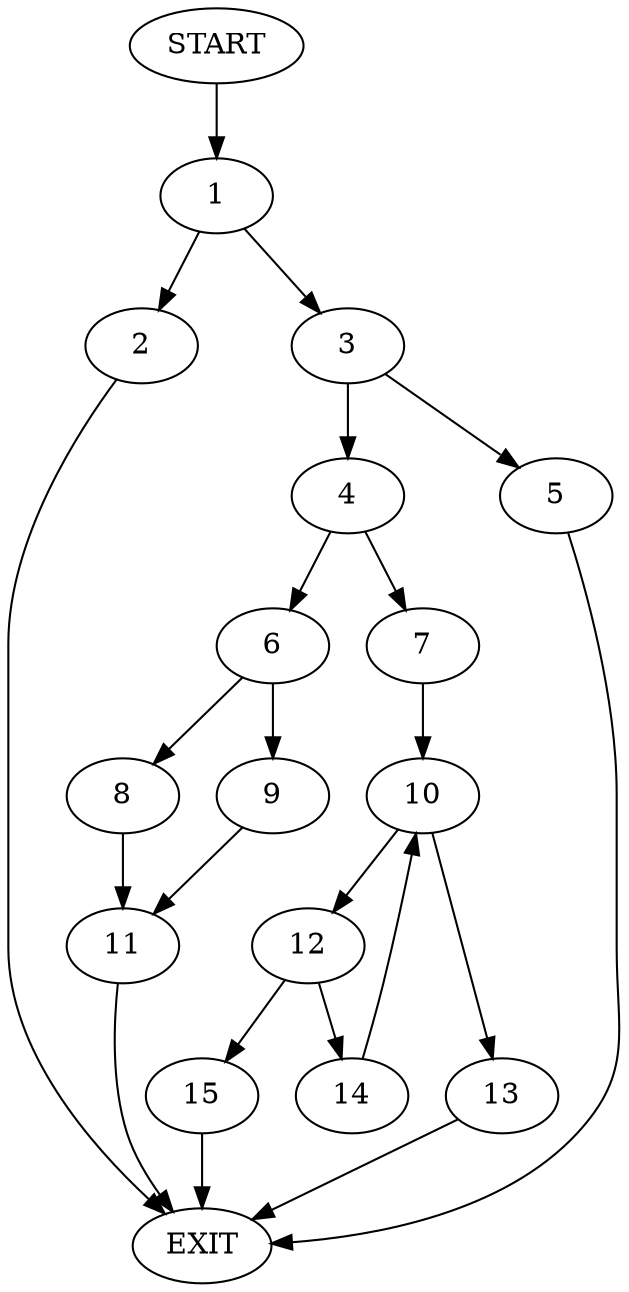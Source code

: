 digraph {
0 [label="START"]
16 [label="EXIT"]
0 -> 1
1 -> 2
1 -> 3
2 -> 16
3 -> 4
3 -> 5
5 -> 16
4 -> 6
4 -> 7
6 -> 8
6 -> 9
7 -> 10
8 -> 11
9 -> 11
11 -> 16
10 -> 12
10 -> 13
12 -> 14
12 -> 15
13 -> 16
14 -> 10
15 -> 16
}
